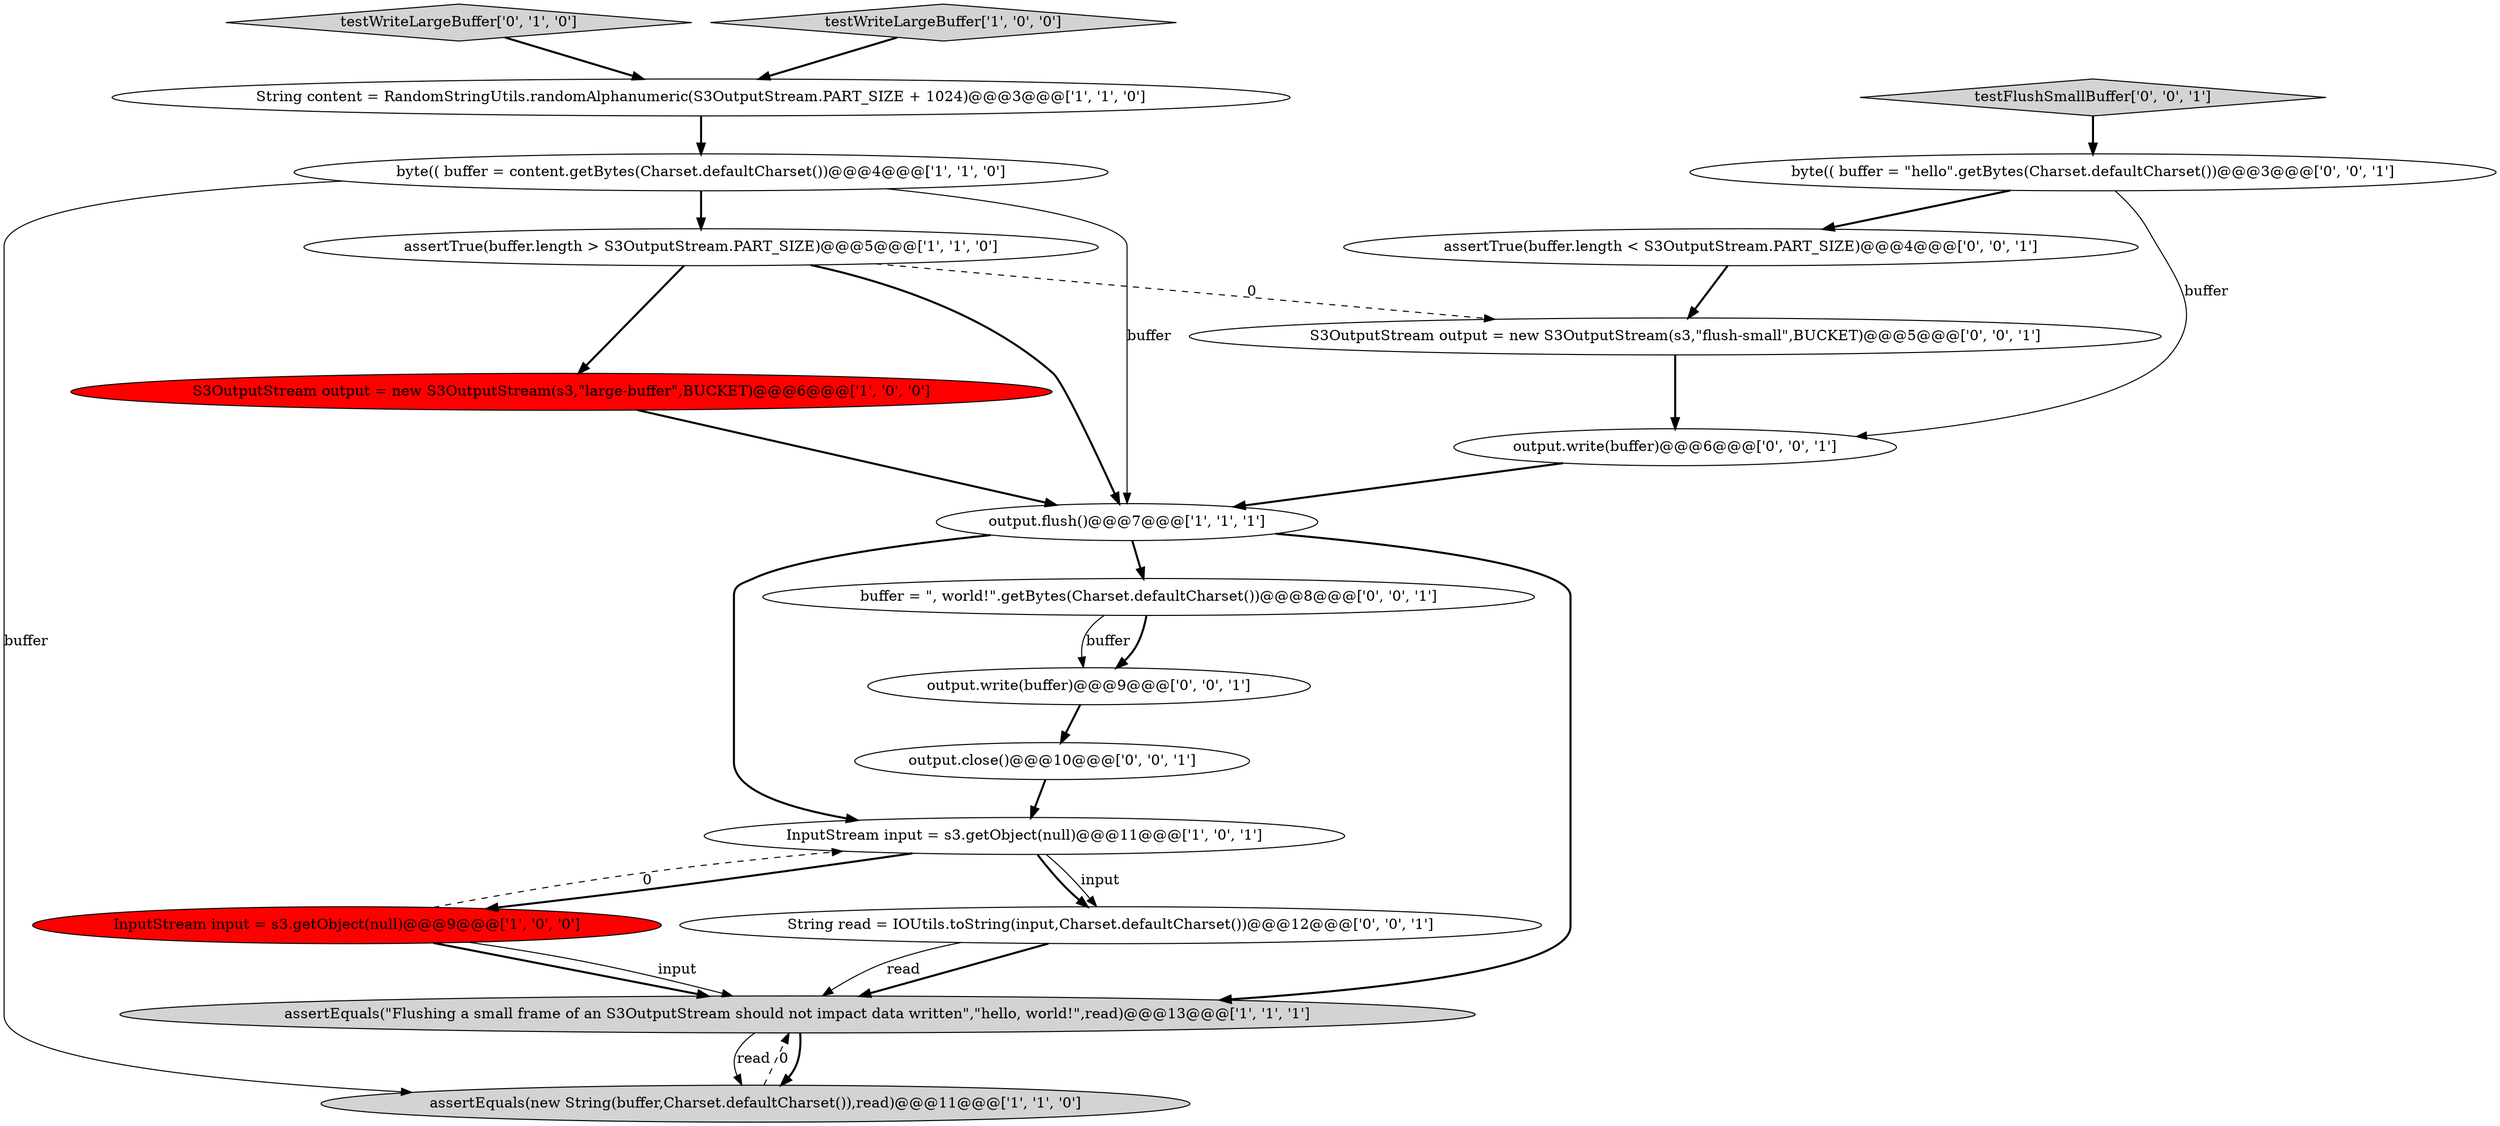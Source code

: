 digraph {
16 [style = filled, label = "S3OutputStream output = new S3OutputStream(s3,\"flush-small\",BUCKET)@@@5@@@['0', '0', '1']", fillcolor = white, shape = ellipse image = "AAA0AAABBB3BBB"];
19 [style = filled, label = "testFlushSmallBuffer['0', '0', '1']", fillcolor = lightgray, shape = diamond image = "AAA0AAABBB3BBB"];
9 [style = filled, label = "assertEquals(new String(buffer,Charset.defaultCharset()),read)@@@11@@@['1', '1', '0']", fillcolor = lightgray, shape = ellipse image = "AAA0AAABBB1BBB"];
6 [style = filled, label = "String content = RandomStringUtils.randomAlphanumeric(S3OutputStream.PART_SIZE + 1024)@@@3@@@['1', '1', '0']", fillcolor = white, shape = ellipse image = "AAA0AAABBB1BBB"];
8 [style = filled, label = "byte(( buffer = content.getBytes(Charset.defaultCharset())@@@4@@@['1', '1', '0']", fillcolor = white, shape = ellipse image = "AAA0AAABBB1BBB"];
13 [style = filled, label = "assertTrue(buffer.length < S3OutputStream.PART_SIZE)@@@4@@@['0', '0', '1']", fillcolor = white, shape = ellipse image = "AAA0AAABBB3BBB"];
10 [style = filled, label = "testWriteLargeBuffer['0', '1', '0']", fillcolor = lightgray, shape = diamond image = "AAA0AAABBB2BBB"];
12 [style = filled, label = "output.close()@@@10@@@['0', '0', '1']", fillcolor = white, shape = ellipse image = "AAA0AAABBB3BBB"];
0 [style = filled, label = "S3OutputStream output = new S3OutputStream(s3,\"large-buffer\",BUCKET)@@@6@@@['1', '0', '0']", fillcolor = red, shape = ellipse image = "AAA1AAABBB1BBB"];
7 [style = filled, label = "InputStream input = s3.getObject(null)@@@11@@@['1', '0', '1']", fillcolor = white, shape = ellipse image = "AAA0AAABBB1BBB"];
11 [style = filled, label = "byte(( buffer = \"hello\".getBytes(Charset.defaultCharset())@@@3@@@['0', '0', '1']", fillcolor = white, shape = ellipse image = "AAA0AAABBB3BBB"];
15 [style = filled, label = "buffer = \", world!\".getBytes(Charset.defaultCharset())@@@8@@@['0', '0', '1']", fillcolor = white, shape = ellipse image = "AAA0AAABBB3BBB"];
5 [style = filled, label = "testWriteLargeBuffer['1', '0', '0']", fillcolor = lightgray, shape = diamond image = "AAA0AAABBB1BBB"];
14 [style = filled, label = "String read = IOUtils.toString(input,Charset.defaultCharset())@@@12@@@['0', '0', '1']", fillcolor = white, shape = ellipse image = "AAA0AAABBB3BBB"];
3 [style = filled, label = "assertTrue(buffer.length > S3OutputStream.PART_SIZE)@@@5@@@['1', '1', '0']", fillcolor = white, shape = ellipse image = "AAA0AAABBB1BBB"];
1 [style = filled, label = "assertEquals(\"Flushing a small frame of an S3OutputStream should not impact data written\",\"hello, world!\",read)@@@13@@@['1', '1', '1']", fillcolor = lightgray, shape = ellipse image = "AAA0AAABBB1BBB"];
2 [style = filled, label = "output.flush()@@@7@@@['1', '1', '1']", fillcolor = white, shape = ellipse image = "AAA0AAABBB1BBB"];
4 [style = filled, label = "InputStream input = s3.getObject(null)@@@9@@@['1', '0', '0']", fillcolor = red, shape = ellipse image = "AAA1AAABBB1BBB"];
17 [style = filled, label = "output.write(buffer)@@@6@@@['0', '0', '1']", fillcolor = white, shape = ellipse image = "AAA0AAABBB3BBB"];
18 [style = filled, label = "output.write(buffer)@@@9@@@['0', '0', '1']", fillcolor = white, shape = ellipse image = "AAA0AAABBB3BBB"];
7->14 [style = solid, label="input"];
2->1 [style = bold, label=""];
0->2 [style = bold, label=""];
8->3 [style = bold, label=""];
14->1 [style = solid, label="read"];
18->12 [style = bold, label=""];
19->11 [style = bold, label=""];
7->4 [style = bold, label=""];
16->17 [style = bold, label=""];
15->18 [style = bold, label=""];
10->6 [style = bold, label=""];
13->16 [style = bold, label=""];
12->7 [style = bold, label=""];
1->9 [style = bold, label=""];
3->0 [style = bold, label=""];
14->1 [style = bold, label=""];
7->14 [style = bold, label=""];
9->1 [style = dashed, label="0"];
8->9 [style = solid, label="buffer"];
11->17 [style = solid, label="buffer"];
5->6 [style = bold, label=""];
3->2 [style = bold, label=""];
17->2 [style = bold, label=""];
15->18 [style = solid, label="buffer"];
4->7 [style = dashed, label="0"];
11->13 [style = bold, label=""];
2->15 [style = bold, label=""];
6->8 [style = bold, label=""];
8->2 [style = solid, label="buffer"];
1->9 [style = solid, label="read"];
4->1 [style = bold, label=""];
4->1 [style = solid, label="input"];
2->7 [style = bold, label=""];
3->16 [style = dashed, label="0"];
}
